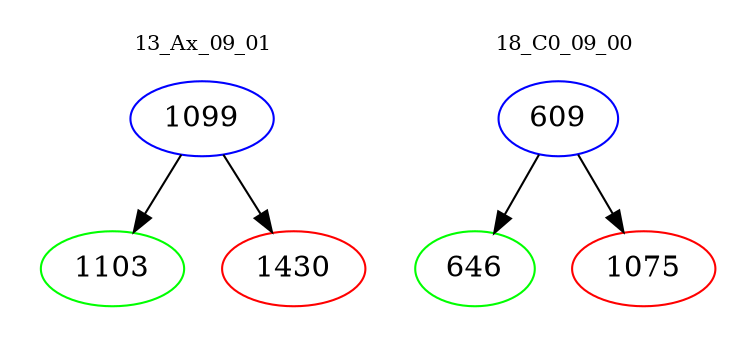 digraph{
subgraph cluster_0 {
color = white
label = "13_Ax_09_01";
fontsize=10;
T0_1099 [label="1099", color="blue"]
T0_1099 -> T0_1103 [color="black"]
T0_1103 [label="1103", color="green"]
T0_1099 -> T0_1430 [color="black"]
T0_1430 [label="1430", color="red"]
}
subgraph cluster_1 {
color = white
label = "18_C0_09_00";
fontsize=10;
T1_609 [label="609", color="blue"]
T1_609 -> T1_646 [color="black"]
T1_646 [label="646", color="green"]
T1_609 -> T1_1075 [color="black"]
T1_1075 [label="1075", color="red"]
}
}
